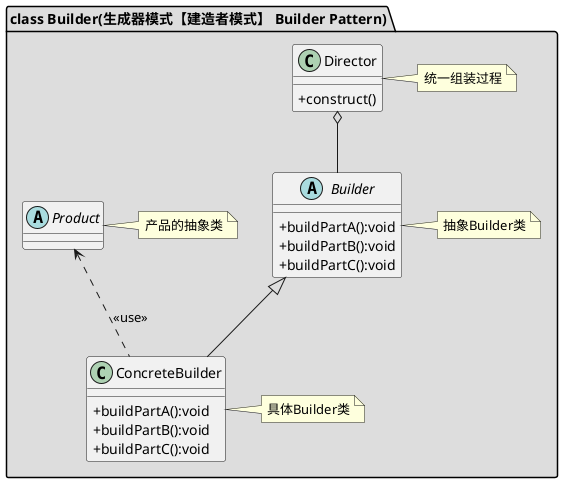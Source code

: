 @startuml
skinparam classAttributeIconSize 0

package "class Builder(生成器模式【建造者模式】 Builder Pattern)" #DDDDDD {
    abstract class Builder
    {
    +buildPartA():void
    +buildPartB():void
    +buildPartC():void
    }
    note right: 抽象Builder类

    class ConcreteBuilder
    {
    +buildPartA():void
    +buildPartB():void
    +buildPartC():void
    }
    note right: 具体Builder类

    class Director
    {
    +construct()
    }
    note right:统一组装过程

    abstract class Product
    note right:产品的抽象类

    Director o-- Builder
    Builder <|-- ConcreteBuilder
    Product <.. ConcreteBuilder:<<use>>
}
@enduml
